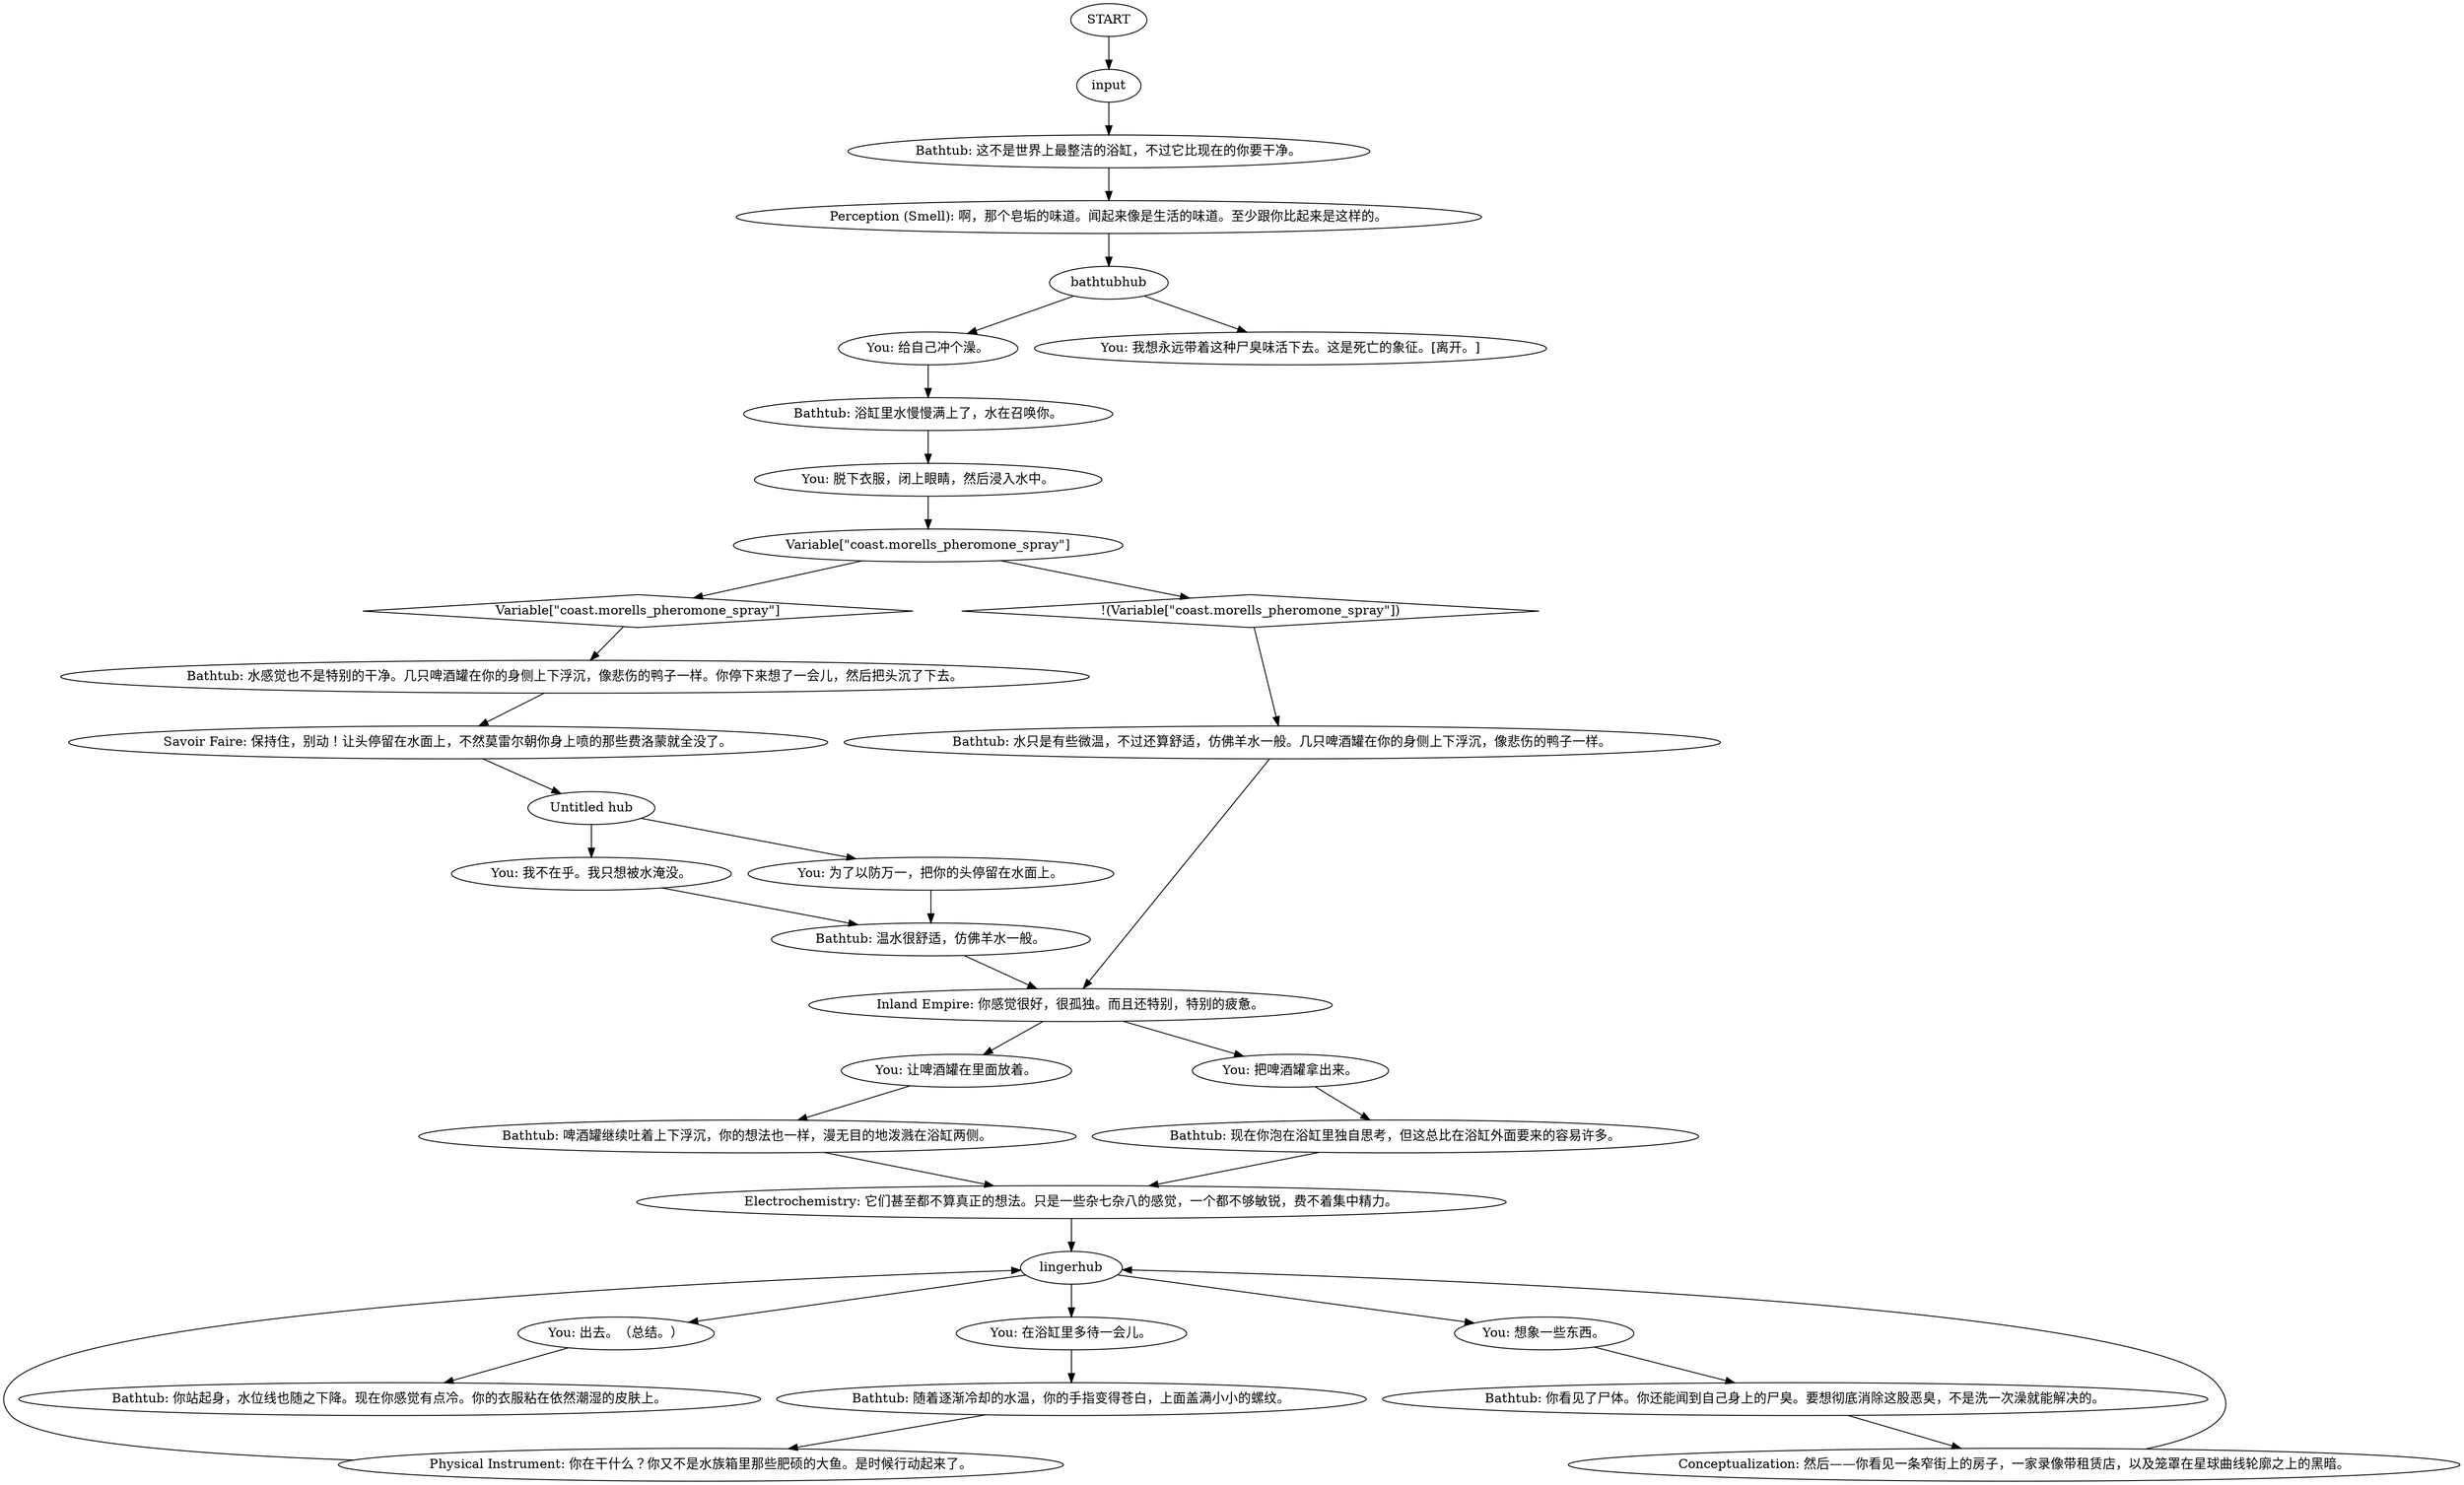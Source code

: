# WHIRLING / BATHTUB
# You can take a bath and wash that corpse stench off.
# ==================================================
digraph G {
	  0 [label="START"];
	  1 [label="input"];
	  2 [label="Bathtub: 这不是世界上最整洁的浴缸，不过它比现在的你要干净。"];
	  3 [label="Savoir Faire: 保持住，别动！让头停留在水面上，不然莫雷尔朝你身上喷的那些费洛蒙就全没了。"];
	  4 [label="Variable[\"coast.morells_pheromone_spray\"]"];
	  5 [label="Variable[\"coast.morells_pheromone_spray\"]", shape=diamond];
	  6 [label="!(Variable[\"coast.morells_pheromone_spray\"])", shape=diamond];
	  7 [label="You: 给自己冲个澡。"];
	  8 [label="You: 让啤酒罐在里面放着。"];
	  9 [label="You: 把啤酒罐拿出来。"];
	  10 [label="Physical Instrument: 你在干什么？你又不是水族箱里那些肥硕的大鱼。是时候行动起来了。"];
	  11 [label="You: 出去。（总结。）"];
	  12 [label="lingerhub"];
	  13 [label="Bathtub: 你站起身，水位线也随之下降。现在你感觉有点冷。你的衣服粘在依然潮湿的皮肤上。"];
	  14 [label="You: 我想永远带着这种尸臭味活下去。这是死亡的象征。[离开。]"];
	  15 [label="Bathtub: 随着逐渐冷却的水温，你的手指变得苍白，上面盖满小小的螺纹。"];
	  16 [label="Perception (Smell): 啊，那个皂垢的味道。闻起来像是生活的味道。至少跟你比起来是这样的。"];
	  18 [label="bathtubhub"];
	  19 [label="You: 我不在乎。我只想被水淹没。"];
	  20 [label="Conceptualization: 然后——你看见一条窄街上的房子，一家录像带租赁店，以及笼罩在星球曲线轮廓之上的黑暗。"];
	  21 [label="Untitled hub"];
	  22 [label="Bathtub: 现在你泡在浴缸里独自思考，但这总比在浴缸外面要来的容易许多。"];
	  23 [label="You: 在浴缸里多待一会儿。"];
	  24 [label="Bathtub: 水感觉也不是特别的干净。几只啤酒罐在你的身侧上下浮沉，像悲伤的鸭子一样。你停下来想了一会儿，然后把头沉了下去。"];
	  25 [label="Bathtub: 温水很舒适，仿佛羊水一般。"];
	  26 [label="Bathtub: 啤酒罐继续吐着上下浮沉，你的想法也一样，漫无目的地泼溅在浴缸两侧。"];
	  27 [label="Inland Empire: 你感觉很好，很孤独。而且还特别，特别的疲惫。"];
	  28 [label="You: 想象一些东西。"];
	  29 [label="You: 脱下衣服，闭上眼睛，然后浸入水中。"];
	  30 [label="Bathtub: 水只是有些微温，不过还算舒适，仿佛羊水一般。几只啤酒罐在你的身侧上下浮沉，像悲伤的鸭子一样。"];
	  31 [label="Bathtub: 浴缸里水慢慢满上了，水在召唤你。"];
	  32 [label="Electrochemistry: 它们甚至都不算真正的想法。只是一些杂七杂八的感觉，一个都不够敏锐，费不着集中精力。"];
	  33 [label="Bathtub: 你看见了尸体。你还能闻到自己身上的尸臭。要想彻底消除这股恶臭，不是洗一次澡就能解决的。"];
	  34 [label="You: 为了以防万一，把你的头停留在水面上。"];
	  0 -> 1
	  1 -> 2
	  2 -> 16
	  3 -> 21
	  4 -> 5
	  4 -> 6
	  5 -> 24
	  6 -> 30
	  7 -> 31
	  8 -> 26
	  9 -> 22
	  10 -> 12
	  11 -> 13
	  12 -> 11
	  12 -> 28
	  12 -> 23
	  15 -> 10
	  16 -> 18
	  18 -> 14
	  18 -> 7
	  19 -> 25
	  20 -> 12
	  21 -> 34
	  21 -> 19
	  22 -> 32
	  23 -> 15
	  24 -> 3
	  25 -> 27
	  26 -> 32
	  27 -> 8
	  27 -> 9
	  28 -> 33
	  29 -> 4
	  30 -> 27
	  31 -> 29
	  32 -> 12
	  33 -> 20
	  34 -> 25
}

